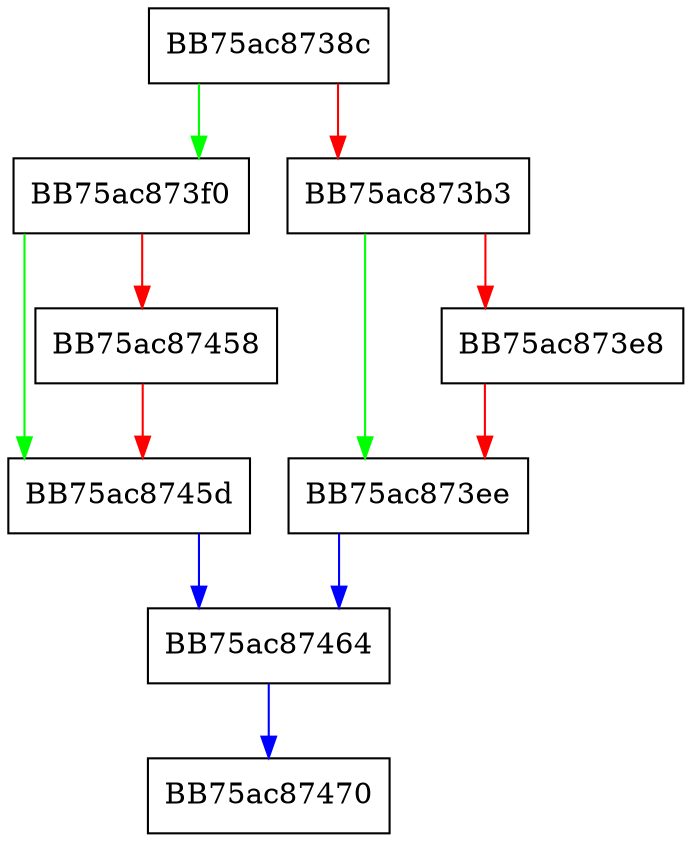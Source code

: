 digraph GetThreatAction {
  node [shape="box"];
  graph [splines=ortho];
  BB75ac8738c -> BB75ac873f0 [color="green"];
  BB75ac8738c -> BB75ac873b3 [color="red"];
  BB75ac873b3 -> BB75ac873ee [color="green"];
  BB75ac873b3 -> BB75ac873e8 [color="red"];
  BB75ac873e8 -> BB75ac873ee [color="red"];
  BB75ac873ee -> BB75ac87464 [color="blue"];
  BB75ac873f0 -> BB75ac8745d [color="green"];
  BB75ac873f0 -> BB75ac87458 [color="red"];
  BB75ac87458 -> BB75ac8745d [color="red"];
  BB75ac8745d -> BB75ac87464 [color="blue"];
  BB75ac87464 -> BB75ac87470 [color="blue"];
}
